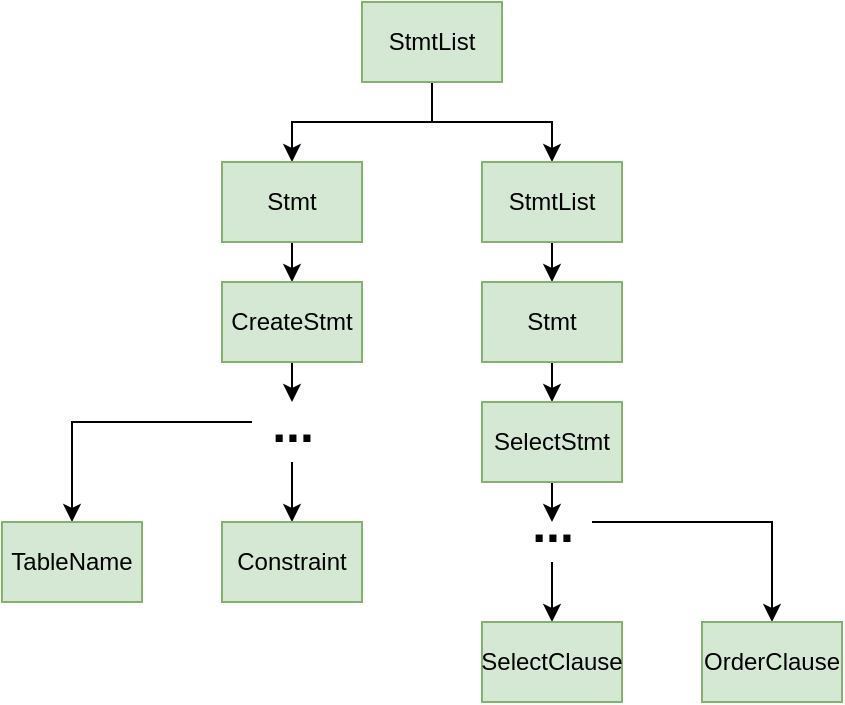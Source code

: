 <mxfile version="26.2.13">
  <diagram name="Page-1" id="cDJmbthqHm8SGckYOD4V">
    <mxGraphModel dx="2068" dy="1103" grid="1" gridSize="10" guides="1" tooltips="1" connect="1" arrows="1" fold="1" page="1" pageScale="1" pageWidth="850" pageHeight="1100" math="0" shadow="0">
      <root>
        <mxCell id="0" />
        <mxCell id="1" parent="0" />
        <mxCell id="n9cvMuU-qHfUW7BgkTr6-11" style="edgeStyle=orthogonalEdgeStyle;rounded=0;orthogonalLoop=1;jettySize=auto;html=1;exitX=0.5;exitY=1;exitDx=0;exitDy=0;entryX=0.5;entryY=0;entryDx=0;entryDy=0;" edge="1" parent="1" source="n9cvMuU-qHfUW7BgkTr6-5" target="n9cvMuU-qHfUW7BgkTr6-10">
          <mxGeometry relative="1" as="geometry" />
        </mxCell>
        <mxCell id="n9cvMuU-qHfUW7BgkTr6-13" style="edgeStyle=orthogonalEdgeStyle;rounded=0;orthogonalLoop=1;jettySize=auto;html=1;exitX=0.5;exitY=1;exitDx=0;exitDy=0;entryX=0.5;entryY=0;entryDx=0;entryDy=0;" edge="1" parent="1" source="n9cvMuU-qHfUW7BgkTr6-5" target="n9cvMuU-qHfUW7BgkTr6-12">
          <mxGeometry relative="1" as="geometry" />
        </mxCell>
        <mxCell id="n9cvMuU-qHfUW7BgkTr6-5" value="StmtList" style="rounded=0;whiteSpace=wrap;html=1;fillColor=#d5e8d4;strokeColor=#82b366;" vertex="1" parent="1">
          <mxGeometry x="530" y="110" width="70" height="40" as="geometry" />
        </mxCell>
        <mxCell id="n9cvMuU-qHfUW7BgkTr6-18" style="edgeStyle=orthogonalEdgeStyle;rounded=0;orthogonalLoop=1;jettySize=auto;html=1;exitX=0.5;exitY=1;exitDx=0;exitDy=0;entryX=0.5;entryY=0;entryDx=0;entryDy=0;" edge="1" parent="1" source="n9cvMuU-qHfUW7BgkTr6-10" target="n9cvMuU-qHfUW7BgkTr6-15">
          <mxGeometry relative="1" as="geometry" />
        </mxCell>
        <mxCell id="n9cvMuU-qHfUW7BgkTr6-10" value="Stmt" style="rounded=0;whiteSpace=wrap;html=1;fillColor=#d5e8d4;strokeColor=#82b366;" vertex="1" parent="1">
          <mxGeometry x="460" y="190" width="70" height="40" as="geometry" />
        </mxCell>
        <mxCell id="n9cvMuU-qHfUW7BgkTr6-17" style="edgeStyle=orthogonalEdgeStyle;rounded=0;orthogonalLoop=1;jettySize=auto;html=1;exitX=0.5;exitY=1;exitDx=0;exitDy=0;entryX=0.5;entryY=0;entryDx=0;entryDy=0;" edge="1" parent="1" source="n9cvMuU-qHfUW7BgkTr6-12" target="n9cvMuU-qHfUW7BgkTr6-16">
          <mxGeometry relative="1" as="geometry" />
        </mxCell>
        <mxCell id="n9cvMuU-qHfUW7BgkTr6-12" value="StmtList" style="rounded=0;whiteSpace=wrap;html=1;fillColor=#d5e8d4;strokeColor=#82b366;" vertex="1" parent="1">
          <mxGeometry x="590" y="190" width="70" height="40" as="geometry" />
        </mxCell>
        <mxCell id="n9cvMuU-qHfUW7BgkTr6-19" style="edgeStyle=orthogonalEdgeStyle;rounded=0;orthogonalLoop=1;jettySize=auto;html=1;exitX=0.5;exitY=1;exitDx=0;exitDy=0;" edge="1" parent="1" source="n9cvMuU-qHfUW7BgkTr6-15">
          <mxGeometry relative="1" as="geometry">
            <mxPoint x="495" y="310" as="targetPoint" />
          </mxGeometry>
        </mxCell>
        <mxCell id="n9cvMuU-qHfUW7BgkTr6-15" value="CreateStmt" style="rounded=0;whiteSpace=wrap;html=1;fillColor=#d5e8d4;strokeColor=#82b366;" vertex="1" parent="1">
          <mxGeometry x="460" y="250" width="70" height="40" as="geometry" />
        </mxCell>
        <mxCell id="n9cvMuU-qHfUW7BgkTr6-20" style="edgeStyle=orthogonalEdgeStyle;rounded=0;orthogonalLoop=1;jettySize=auto;html=1;exitX=0.5;exitY=1;exitDx=0;exitDy=0;" edge="1" parent="1" source="n9cvMuU-qHfUW7BgkTr6-16">
          <mxGeometry relative="1" as="geometry">
            <mxPoint x="625" y="310" as="targetPoint" />
          </mxGeometry>
        </mxCell>
        <mxCell id="n9cvMuU-qHfUW7BgkTr6-16" value="Stmt" style="rounded=0;whiteSpace=wrap;html=1;fillColor=#d5e8d4;strokeColor=#82b366;" vertex="1" parent="1">
          <mxGeometry x="590" y="250" width="70" height="40" as="geometry" />
        </mxCell>
        <mxCell id="n9cvMuU-qHfUW7BgkTr6-24" style="edgeStyle=orthogonalEdgeStyle;rounded=0;orthogonalLoop=1;jettySize=auto;html=1;exitX=0.5;exitY=1;exitDx=0;exitDy=0;" edge="1" parent="1" source="n9cvMuU-qHfUW7BgkTr6-21">
          <mxGeometry relative="1" as="geometry">
            <mxPoint x="625" y="370" as="targetPoint" />
          </mxGeometry>
        </mxCell>
        <mxCell id="n9cvMuU-qHfUW7BgkTr6-21" value="SelectStmt" style="rounded=0;whiteSpace=wrap;html=1;fillColor=#d5e8d4;strokeColor=#82b366;" vertex="1" parent="1">
          <mxGeometry x="590" y="310" width="70" height="40" as="geometry" />
        </mxCell>
        <mxCell id="n9cvMuU-qHfUW7BgkTr6-28" style="edgeStyle=orthogonalEdgeStyle;rounded=0;orthogonalLoop=1;jettySize=auto;html=1;" edge="1" parent="1" source="n9cvMuU-qHfUW7BgkTr6-22" target="n9cvMuU-qHfUW7BgkTr6-26">
          <mxGeometry relative="1" as="geometry" />
        </mxCell>
        <mxCell id="n9cvMuU-qHfUW7BgkTr6-29" style="edgeStyle=orthogonalEdgeStyle;rounded=0;orthogonalLoop=1;jettySize=auto;html=1;" edge="1" parent="1" source="n9cvMuU-qHfUW7BgkTr6-22" target="n9cvMuU-qHfUW7BgkTr6-27">
          <mxGeometry relative="1" as="geometry" />
        </mxCell>
        <mxCell id="n9cvMuU-qHfUW7BgkTr6-22" value="&lt;b&gt;&lt;font style=&quot;font-size: 25px;&quot;&gt;...&lt;/font&gt;&lt;/b&gt;" style="text;html=1;align=center;verticalAlign=middle;resizable=0;points=[];autosize=1;strokeColor=none;fillColor=none;" vertex="1" parent="1">
          <mxGeometry x="475" y="300" width="40" height="40" as="geometry" />
        </mxCell>
        <mxCell id="n9cvMuU-qHfUW7BgkTr6-31" style="edgeStyle=orthogonalEdgeStyle;rounded=0;orthogonalLoop=1;jettySize=auto;html=1;entryX=0.5;entryY=0;entryDx=0;entryDy=0;" edge="1" parent="1" source="n9cvMuU-qHfUW7BgkTr6-23" target="n9cvMuU-qHfUW7BgkTr6-30">
          <mxGeometry relative="1" as="geometry" />
        </mxCell>
        <mxCell id="n9cvMuU-qHfUW7BgkTr6-33" style="edgeStyle=orthogonalEdgeStyle;rounded=0;orthogonalLoop=1;jettySize=auto;html=1;" edge="1" parent="1" source="n9cvMuU-qHfUW7BgkTr6-23" target="n9cvMuU-qHfUW7BgkTr6-32">
          <mxGeometry relative="1" as="geometry" />
        </mxCell>
        <mxCell id="n9cvMuU-qHfUW7BgkTr6-23" value="&lt;b&gt;&lt;font style=&quot;font-size: 25px;&quot;&gt;...&lt;/font&gt;&lt;/b&gt;" style="text;html=1;align=center;verticalAlign=middle;resizable=0;points=[];autosize=1;strokeColor=none;fillColor=none;" vertex="1" parent="1">
          <mxGeometry x="605" y="350" width="40" height="40" as="geometry" />
        </mxCell>
        <mxCell id="n9cvMuU-qHfUW7BgkTr6-26" value="TableName" style="rounded=0;whiteSpace=wrap;html=1;fillColor=#d5e8d4;strokeColor=#82b366;" vertex="1" parent="1">
          <mxGeometry x="350" y="370" width="70" height="40" as="geometry" />
        </mxCell>
        <mxCell id="n9cvMuU-qHfUW7BgkTr6-27" value="Constraint" style="rounded=0;whiteSpace=wrap;html=1;fillColor=#d5e8d4;strokeColor=#82b366;" vertex="1" parent="1">
          <mxGeometry x="460" y="370" width="70" height="40" as="geometry" />
        </mxCell>
        <mxCell id="n9cvMuU-qHfUW7BgkTr6-30" value="SelectClause" style="rounded=0;whiteSpace=wrap;html=1;fillColor=#d5e8d4;strokeColor=#82b366;" vertex="1" parent="1">
          <mxGeometry x="590" y="420" width="70" height="40" as="geometry" />
        </mxCell>
        <mxCell id="n9cvMuU-qHfUW7BgkTr6-32" value="OrderClause" style="rounded=0;whiteSpace=wrap;html=1;fillColor=#d5e8d4;strokeColor=#82b366;" vertex="1" parent="1">
          <mxGeometry x="700" y="420" width="70" height="40" as="geometry" />
        </mxCell>
      </root>
    </mxGraphModel>
  </diagram>
</mxfile>
